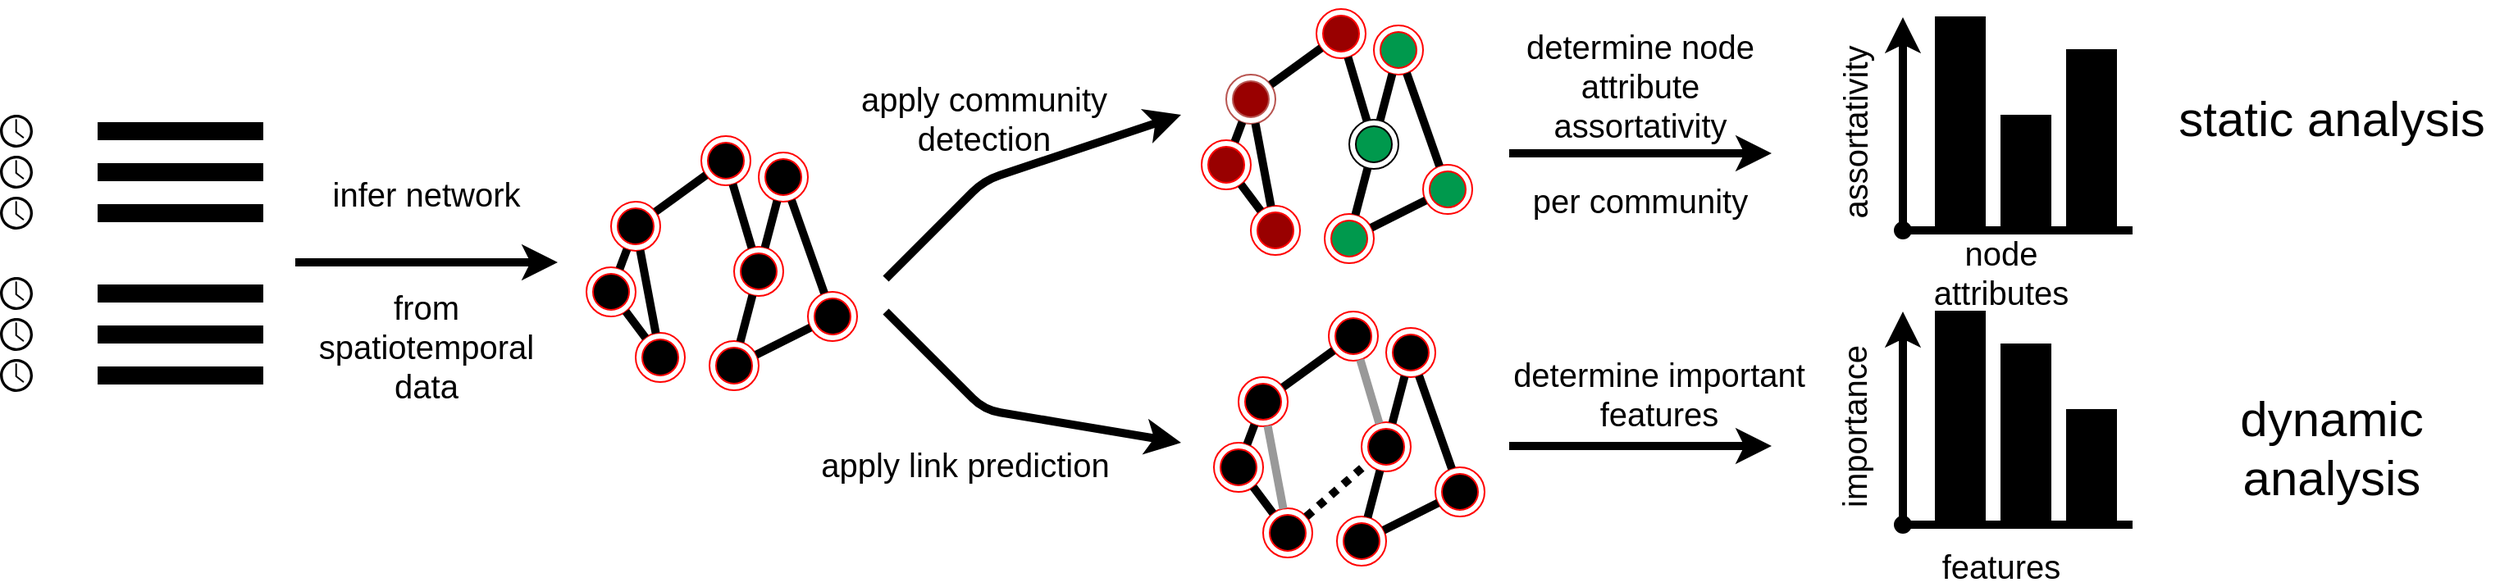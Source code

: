 <mxfile version="12.1.1" type="device" pages="1"><diagram id="subf_O9YQpP88Ri7kclx" name="Page-1"><mxGraphModel dx="2048" dy="1150" grid="1" gridSize="10" guides="1" tooltips="1" connect="1" arrows="1" fold="1" page="1" pageScale="1" pageWidth="1100" pageHeight="850" math="0" shadow="0"><root><mxCell id="0"/><mxCell id="1" parent="0"/><mxCell id="IWlTCMjSK_YL7ofLzkyr-25" value="" style="ellipse;html=1;shape=endState;fillColor=#990000;strokeColor=#ff0000;" parent="1" vertex="1"><mxGeometry x="802.5" y="15.5" width="30" height="30" as="geometry"/></mxCell><mxCell id="IWlTCMjSK_YL7ofLzkyr-26" value="" style="ellipse;html=1;shape=endState;fillColor=#990000;strokeColor=#ff0000;" parent="1" vertex="1"><mxGeometry x="732.5" y="95.5" width="30" height="30" as="geometry"/></mxCell><mxCell id="IWlTCMjSK_YL7ofLzkyr-27" value="" style="ellipse;html=1;shape=endState;fillColor=#990000;strokeColor=#b85450;" parent="1" vertex="1"><mxGeometry x="747.5" y="55.5" width="30" height="30" as="geometry"/></mxCell><mxCell id="IWlTCMjSK_YL7ofLzkyr-28" value="" style="ellipse;html=1;shape=endState;fillColor=#990000;strokeColor=#ff0000;" parent="1" vertex="1"><mxGeometry x="762.5" y="135.5" width="30" height="30" as="geometry"/></mxCell><mxCell id="IWlTCMjSK_YL7ofLzkyr-29" value="" style="ellipse;html=1;shape=endState;fillColor=#00994D;strokeColor=#ff0000;" parent="1" vertex="1"><mxGeometry x="807.5" y="140.5" width="30" height="30" as="geometry"/></mxCell><mxCell id="IWlTCMjSK_YL7ofLzkyr-30" value="" style="ellipse;html=1;shape=endState;fillColor=#00994D;strokeColor=#ff0000;" parent="1" vertex="1"><mxGeometry x="837.5" y="25.5" width="30" height="30" as="geometry"/></mxCell><mxCell id="IWlTCMjSK_YL7ofLzkyr-31" value="" style="ellipse;html=1;shape=endState;fillColor=#00994D;strokeColor=#000000;" parent="1" vertex="1"><mxGeometry x="822.5" y="83" width="30" height="30" as="geometry"/></mxCell><mxCell id="IWlTCMjSK_YL7ofLzkyr-32" value="" style="ellipse;html=1;shape=endState;fillColor=#00994D;strokeColor=#ff0000;" parent="1" vertex="1"><mxGeometry x="867.5" y="110.5" width="30" height="30" as="geometry"/></mxCell><mxCell id="IWlTCMjSK_YL7ofLzkyr-33" value="" style="endArrow=none;html=1;strokeWidth=5;" parent="1" source="IWlTCMjSK_YL7ofLzkyr-28" target="IWlTCMjSK_YL7ofLzkyr-26" edge="1"><mxGeometry width="50" height="50" relative="1" as="geometry"><mxPoint x="542.5" y="305.5" as="sourcePoint"/><mxPoint x="592.5" y="255.5" as="targetPoint"/></mxGeometry></mxCell><mxCell id="IWlTCMjSK_YL7ofLzkyr-34" value="" style="endArrow=none;html=1;strokeWidth=5;" parent="1" source="IWlTCMjSK_YL7ofLzkyr-26" target="IWlTCMjSK_YL7ofLzkyr-27" edge="1"><mxGeometry width="50" height="50" relative="1" as="geometry"><mxPoint x="778.5" y="148.5" as="sourcePoint"/><mxPoint x="766.5" y="132.5" as="targetPoint"/></mxGeometry></mxCell><mxCell id="IWlTCMjSK_YL7ofLzkyr-35" value="" style="endArrow=none;html=1;strokeWidth=5;" parent="1" source="IWlTCMjSK_YL7ofLzkyr-28" target="IWlTCMjSK_YL7ofLzkyr-27" edge="1"><mxGeometry width="50" height="50" relative="1" as="geometry"><mxPoint x="1092.5" y="55.5" as="sourcePoint"/><mxPoint x="766.5" y="132.5" as="targetPoint"/></mxGeometry></mxCell><mxCell id="IWlTCMjSK_YL7ofLzkyr-36" value="" style="endArrow=none;html=1;strokeWidth=5;" parent="1" source="IWlTCMjSK_YL7ofLzkyr-27" target="IWlTCMjSK_YL7ofLzkyr-25" edge="1"><mxGeometry width="50" height="50" relative="1" as="geometry"><mxPoint x="784.777" y="145.749" as="sourcePoint"/><mxPoint x="775.264" y="95.243" as="targetPoint"/></mxGeometry></mxCell><mxCell id="IWlTCMjSK_YL7ofLzkyr-37" value="" style="endArrow=none;html=1;strokeWidth=5;" parent="1" source="IWlTCMjSK_YL7ofLzkyr-30" target="IWlTCMjSK_YL7ofLzkyr-31" edge="1"><mxGeometry width="50" height="50" relative="1" as="geometry"><mxPoint x="793.107" y="36.107" as="sourcePoint"/><mxPoint x="801.893" y="44.893" as="targetPoint"/></mxGeometry></mxCell><mxCell id="IWlTCMjSK_YL7ofLzkyr-38" value="" style="endArrow=none;html=1;strokeWidth=5;" parent="1" source="IWlTCMjSK_YL7ofLzkyr-25" target="IWlTCMjSK_YL7ofLzkyr-31" edge="1"><mxGeometry width="50" height="50" relative="1" as="geometry"><mxPoint x="855.675" y="73.077" as="sourcePoint"/><mxPoint x="896.317" y="108.494" as="targetPoint"/></mxGeometry></mxCell><mxCell id="IWlTCMjSK_YL7ofLzkyr-39" value="" style="endArrow=none;html=1;strokeWidth=5;" parent="1" source="IWlTCMjSK_YL7ofLzkyr-30" target="IWlTCMjSK_YL7ofLzkyr-32" edge="1"><mxGeometry width="50" height="50" relative="1" as="geometry"><mxPoint x="820.675" y="68.077" as="sourcePoint"/><mxPoint x="839.124" y="95.556" as="targetPoint"/></mxGeometry></mxCell><mxCell id="IWlTCMjSK_YL7ofLzkyr-40" value="" style="endArrow=none;html=1;strokeWidth=5;" parent="1" source="IWlTCMjSK_YL7ofLzkyr-29" target="IWlTCMjSK_YL7ofLzkyr-32" edge="1"><mxGeometry width="50" height="50" relative="1" as="geometry"><mxPoint x="867.545" y="64.626" as="sourcePoint"/><mxPoint x="1027.5" y="270.5" as="targetPoint"/></mxGeometry></mxCell><mxCell id="IWlTCMjSK_YL7ofLzkyr-41" value="" style="endArrow=none;html=1;strokeWidth=5;" parent="1" source="IWlTCMjSK_YL7ofLzkyr-29" target="IWlTCMjSK_YL7ofLzkyr-31" edge="1"><mxGeometry width="50" height="50" relative="1" as="geometry"><mxPoint x="845.916" y="158.792" as="sourcePoint"/><mxPoint x="879.084" y="142.208" as="targetPoint"/></mxGeometry></mxCell><mxCell id="IWlTCMjSK_YL7ofLzkyr-42" value="" style="rounded=0;whiteSpace=wrap;html=1;strokeColor=#000000;fillColor=#000000;" parent="1" vertex="1"><mxGeometry x="1180" y="20.5" width="30" height="130" as="geometry"/></mxCell><mxCell id="IWlTCMjSK_YL7ofLzkyr-43" value="" style="rounded=0;whiteSpace=wrap;html=1;strokeColor=#000000;fillColor=#000000;" parent="1" vertex="1"><mxGeometry x="1220" y="80.5" width="30" height="70" as="geometry"/></mxCell><mxCell id="IWlTCMjSK_YL7ofLzkyr-44" value="" style="rounded=0;whiteSpace=wrap;html=1;strokeColor=#000000;fillColor=#000000;" parent="1" vertex="1"><mxGeometry x="1260" y="40.5" width="30" height="110" as="geometry"/></mxCell><mxCell id="IWlTCMjSK_YL7ofLzkyr-45" value="" style="endArrow=classic;html=1;strokeWidth=5;startArrow=oval;startFill=1;" parent="1" edge="1"><mxGeometry width="50" height="50" relative="1" as="geometry"><mxPoint x="1160" y="150.5" as="sourcePoint"/><mxPoint x="1160" y="20.5" as="targetPoint"/></mxGeometry></mxCell><mxCell id="IWlTCMjSK_YL7ofLzkyr-46" value="" style="endArrow=none;html=1;strokeWidth=5;" parent="1" edge="1"><mxGeometry width="50" height="50" relative="1" as="geometry"><mxPoint x="1160" y="150.5" as="sourcePoint"/><mxPoint x="1300" y="150.5" as="targetPoint"/></mxGeometry></mxCell><mxCell id="IWlTCMjSK_YL7ofLzkyr-47" value="node attributes&lt;br&gt;" style="text;html=1;strokeColor=none;fillColor=none;align=center;verticalAlign=middle;whiteSpace=wrap;rounded=0;fontSize=20;" parent="1" vertex="1"><mxGeometry x="1200" y="165.5" width="40" height="20" as="geometry"/></mxCell><mxCell id="IWlTCMjSK_YL7ofLzkyr-48" value="assortativity&lt;br&gt;" style="text;html=1;strokeColor=none;fillColor=none;align=center;verticalAlign=middle;whiteSpace=wrap;rounded=0;fontSize=20;horizontal=0;" parent="1" vertex="1"><mxGeometry x="1110" y="80.5" width="40" height="20" as="geometry"/></mxCell><mxCell id="IWlTCMjSK_YL7ofLzkyr-52" value="" style="endArrow=classic;html=1;strokeWidth=5;fontSize=20;" parent="1" edge="1"><mxGeometry width="50" height="50" relative="1" as="geometry"><mxPoint x="540" y="180" as="sourcePoint"/><mxPoint x="720" y="80" as="targetPoint"/><Array as="points"><mxPoint x="600" y="120"/></Array></mxGeometry></mxCell><mxCell id="IWlTCMjSK_YL7ofLzkyr-53" value="apply community detection&lt;br&gt;" style="text;html=1;strokeColor=none;fillColor=none;align=center;verticalAlign=middle;whiteSpace=wrap;rounded=0;fontSize=20;" parent="1" vertex="1"><mxGeometry x="520" y="71.5" width="160" height="20" as="geometry"/></mxCell><mxCell id="IWlTCMjSK_YL7ofLzkyr-54" value="" style="endArrow=classic;html=1;strokeWidth=5;fontSize=20;" parent="1" edge="1"><mxGeometry width="50" height="50" relative="1" as="geometry"><mxPoint x="920" y="103.5" as="sourcePoint"/><mxPoint x="1080.0" y="103.5" as="targetPoint"/></mxGeometry></mxCell><mxCell id="IWlTCMjSK_YL7ofLzkyr-55" value="determine node attribute assortativity&lt;br&gt;" style="text;html=1;strokeColor=none;fillColor=none;align=center;verticalAlign=middle;whiteSpace=wrap;rounded=0;fontSize=20;" parent="1" vertex="1"><mxGeometry x="920" y="51.5" width="160" height="20" as="geometry"/></mxCell><mxCell id="IWlTCMjSK_YL7ofLzkyr-56" value="per community&lt;br&gt;" style="text;html=1;strokeColor=none;fillColor=none;align=center;verticalAlign=middle;whiteSpace=wrap;rounded=0;fontSize=20;" parent="1" vertex="1"><mxGeometry x="920" y="121.5" width="160" height="20" as="geometry"/></mxCell><mxCell id="uxeXl-h5Xk41Uaq3CO64-57" value="" style="endArrow=classic;html=1;strokeWidth=5;fontSize=20;" parent="1" edge="1"><mxGeometry width="50" height="50" relative="1" as="geometry"><mxPoint x="540" y="200" as="sourcePoint"/><mxPoint x="720" y="280" as="targetPoint"/><Array as="points"><mxPoint x="600" y="260"/></Array></mxGeometry></mxCell><mxCell id="uxeXl-h5Xk41Uaq3CO64-58" value="" style="ellipse;html=1;shape=endState;fillColor=#000000;strokeColor=#ff0000;" parent="1" vertex="1"><mxGeometry x="810" y="200" width="30" height="30" as="geometry"/></mxCell><mxCell id="uxeXl-h5Xk41Uaq3CO64-59" value="" style="ellipse;html=1;shape=endState;fillColor=#000000;strokeColor=#ff0000;" parent="1" vertex="1"><mxGeometry x="740" y="280" width="30" height="30" as="geometry"/></mxCell><mxCell id="uxeXl-h5Xk41Uaq3CO64-60" value="" style="ellipse;html=1;shape=endState;fillColor=#000000;strokeColor=#ff0000;" parent="1" vertex="1"><mxGeometry x="755" y="240" width="30" height="30" as="geometry"/></mxCell><mxCell id="uxeXl-h5Xk41Uaq3CO64-61" value="" style="ellipse;html=1;shape=endState;fillColor=#000000;strokeColor=#ff0000;" parent="1" vertex="1"><mxGeometry x="770" y="320" width="30" height="30" as="geometry"/></mxCell><mxCell id="uxeXl-h5Xk41Uaq3CO64-62" value="" style="ellipse;html=1;shape=endState;fillColor=#000000;strokeColor=#ff0000;" parent="1" vertex="1"><mxGeometry x="815" y="325" width="30" height="30" as="geometry"/></mxCell><mxCell id="uxeXl-h5Xk41Uaq3CO64-63" value="" style="ellipse;html=1;shape=endState;fillColor=#000000;strokeColor=#ff0000;" parent="1" vertex="1"><mxGeometry x="845" y="210" width="30" height="30" as="geometry"/></mxCell><mxCell id="uxeXl-h5Xk41Uaq3CO64-64" value="" style="ellipse;html=1;shape=endState;fillColor=#000000;strokeColor=#ff0000;" parent="1" vertex="1"><mxGeometry x="830" y="267.5" width="30" height="30" as="geometry"/></mxCell><mxCell id="uxeXl-h5Xk41Uaq3CO64-65" value="" style="ellipse;html=1;shape=endState;fillColor=#000000;strokeColor=#ff0000;" parent="1" vertex="1"><mxGeometry x="875" y="295" width="30" height="30" as="geometry"/></mxCell><mxCell id="uxeXl-h5Xk41Uaq3CO64-66" value="" style="endArrow=none;html=1;strokeWidth=5;" parent="1" source="uxeXl-h5Xk41Uaq3CO64-61" target="uxeXl-h5Xk41Uaq3CO64-59" edge="1"><mxGeometry width="50" height="50" relative="1" as="geometry"><mxPoint x="550" y="490" as="sourcePoint"/><mxPoint x="600" y="440" as="targetPoint"/></mxGeometry></mxCell><mxCell id="uxeXl-h5Xk41Uaq3CO64-67" value="" style="endArrow=none;html=1;strokeWidth=5;" parent="1" source="uxeXl-h5Xk41Uaq3CO64-59" target="uxeXl-h5Xk41Uaq3CO64-60" edge="1"><mxGeometry width="50" height="50" relative="1" as="geometry"><mxPoint x="786" y="333" as="sourcePoint"/><mxPoint x="774" y="317" as="targetPoint"/></mxGeometry></mxCell><mxCell id="uxeXl-h5Xk41Uaq3CO64-68" value="" style="endArrow=none;html=1;strokeWidth=5;strokeColor=#999999;" parent="1" source="uxeXl-h5Xk41Uaq3CO64-61" target="uxeXl-h5Xk41Uaq3CO64-60" edge="1"><mxGeometry width="50" height="50" relative="1" as="geometry"><mxPoint x="1100" y="240" as="sourcePoint"/><mxPoint x="774" y="317" as="targetPoint"/></mxGeometry></mxCell><mxCell id="uxeXl-h5Xk41Uaq3CO64-69" value="" style="endArrow=none;html=1;strokeWidth=5;" parent="1" source="uxeXl-h5Xk41Uaq3CO64-60" target="uxeXl-h5Xk41Uaq3CO64-58" edge="1"><mxGeometry width="50" height="50" relative="1" as="geometry"><mxPoint x="792.277" y="330.249" as="sourcePoint"/><mxPoint x="782.764" y="279.743" as="targetPoint"/></mxGeometry></mxCell><mxCell id="uxeXl-h5Xk41Uaq3CO64-70" value="" style="endArrow=none;html=1;strokeWidth=5;" parent="1" source="uxeXl-h5Xk41Uaq3CO64-63" target="uxeXl-h5Xk41Uaq3CO64-64" edge="1"><mxGeometry width="50" height="50" relative="1" as="geometry"><mxPoint x="800.607" y="220.607" as="sourcePoint"/><mxPoint x="809.393" y="229.393" as="targetPoint"/></mxGeometry></mxCell><mxCell id="uxeXl-h5Xk41Uaq3CO64-71" value="" style="endArrow=none;html=1;strokeWidth=5;strokeColor=#999999;" parent="1" source="uxeXl-h5Xk41Uaq3CO64-58" target="uxeXl-h5Xk41Uaq3CO64-64" edge="1"><mxGeometry width="50" height="50" relative="1" as="geometry"><mxPoint x="863.175" y="257.577" as="sourcePoint"/><mxPoint x="903.817" y="292.994" as="targetPoint"/></mxGeometry></mxCell><mxCell id="uxeXl-h5Xk41Uaq3CO64-72" value="" style="endArrow=none;html=1;strokeWidth=5;" parent="1" source="uxeXl-h5Xk41Uaq3CO64-63" target="uxeXl-h5Xk41Uaq3CO64-65" edge="1"><mxGeometry width="50" height="50" relative="1" as="geometry"><mxPoint x="828.175" y="252.577" as="sourcePoint"/><mxPoint x="846.624" y="280.056" as="targetPoint"/></mxGeometry></mxCell><mxCell id="uxeXl-h5Xk41Uaq3CO64-73" value="" style="endArrow=none;html=1;strokeWidth=5;" parent="1" source="uxeXl-h5Xk41Uaq3CO64-62" target="uxeXl-h5Xk41Uaq3CO64-65" edge="1"><mxGeometry width="50" height="50" relative="1" as="geometry"><mxPoint x="875.045" y="249.126" as="sourcePoint"/><mxPoint x="1035" y="455" as="targetPoint"/></mxGeometry></mxCell><mxCell id="uxeXl-h5Xk41Uaq3CO64-74" value="" style="endArrow=none;html=1;strokeWidth=5;" parent="1" source="uxeXl-h5Xk41Uaq3CO64-62" target="uxeXl-h5Xk41Uaq3CO64-64" edge="1"><mxGeometry width="50" height="50" relative="1" as="geometry"><mxPoint x="853.416" y="343.292" as="sourcePoint"/><mxPoint x="886.584" y="326.708" as="targetPoint"/></mxGeometry></mxCell><mxCell id="uxeXl-h5Xk41Uaq3CO64-75" value="" style="endArrow=none;html=1;strokeWidth=5;strokeColor=#000000;dashed=1;dashPattern=1 1;" parent="1" source="uxeXl-h5Xk41Uaq3CO64-61" target="uxeXl-h5Xk41Uaq3CO64-64" edge="1"><mxGeometry width="50" height="50" relative="1" as="geometry"><mxPoint x="839.085" y="239.433" as="sourcePoint"/><mxPoint x="850.709" y="278.127" as="targetPoint"/></mxGeometry></mxCell><mxCell id="uxeXl-h5Xk41Uaq3CO64-76" value="apply link prediction&lt;br&gt;" style="text;html=1;strokeColor=none;fillColor=none;align=center;verticalAlign=middle;whiteSpace=wrap;rounded=0;fontSize=20;" parent="1" vertex="1"><mxGeometry x="497" y="282.5" width="183" height="20" as="geometry"/></mxCell><mxCell id="uxeXl-h5Xk41Uaq3CO64-77" value="" style="endArrow=classic;html=1;strokeWidth=5;fontSize=20;" parent="1" edge="1"><mxGeometry width="50" height="50" relative="1" as="geometry"><mxPoint x="920" y="282" as="sourcePoint"/><mxPoint x="1080" y="282" as="targetPoint"/></mxGeometry></mxCell><mxCell id="uxeXl-h5Xk41Uaq3CO64-78" value="determine important features&lt;br&gt;" style="text;html=1;strokeColor=none;fillColor=none;align=center;verticalAlign=middle;whiteSpace=wrap;rounded=0;fontSize=20;" parent="1" vertex="1"><mxGeometry x="920" y="240" width="183" height="20" as="geometry"/></mxCell><mxCell id="uxeXl-h5Xk41Uaq3CO64-79" value="" style="rounded=0;whiteSpace=wrap;html=1;strokeColor=#000000;fillColor=#000000;" parent="1" vertex="1"><mxGeometry x="1180" y="200" width="30" height="130" as="geometry"/></mxCell><mxCell id="uxeXl-h5Xk41Uaq3CO64-80" value="" style="rounded=0;whiteSpace=wrap;html=1;strokeColor=#000000;fillColor=#000000;" parent="1" vertex="1"><mxGeometry x="1260" y="260" width="30" height="70" as="geometry"/></mxCell><mxCell id="uxeXl-h5Xk41Uaq3CO64-81" value="" style="rounded=0;whiteSpace=wrap;html=1;strokeColor=#000000;fillColor=#000000;" parent="1" vertex="1"><mxGeometry x="1220" y="220" width="30" height="110" as="geometry"/></mxCell><mxCell id="uxeXl-h5Xk41Uaq3CO64-82" value="" style="endArrow=classic;html=1;strokeWidth=5;startArrow=oval;startFill=1;" parent="1" edge="1"><mxGeometry width="50" height="50" relative="1" as="geometry"><mxPoint x="1160" y="330" as="sourcePoint"/><mxPoint x="1160" y="200" as="targetPoint"/></mxGeometry></mxCell><mxCell id="uxeXl-h5Xk41Uaq3CO64-83" value="" style="endArrow=none;html=1;strokeWidth=5;" parent="1" edge="1"><mxGeometry width="50" height="50" relative="1" as="geometry"><mxPoint x="1160" y="330" as="sourcePoint"/><mxPoint x="1300" y="330" as="targetPoint"/></mxGeometry></mxCell><mxCell id="uxeXl-h5Xk41Uaq3CO64-84" value="features&lt;br&gt;" style="text;html=1;strokeColor=none;fillColor=none;align=center;verticalAlign=middle;whiteSpace=wrap;rounded=0;fontSize=20;" parent="1" vertex="1"><mxGeometry x="1200" y="345" width="40" height="20" as="geometry"/></mxCell><mxCell id="uxeXl-h5Xk41Uaq3CO64-85" value="importance&lt;br&gt;" style="text;html=1;strokeColor=none;fillColor=none;align=center;verticalAlign=middle;whiteSpace=wrap;rounded=0;fontSize=20;horizontal=0;" parent="1" vertex="1"><mxGeometry x="1110" y="260" width="40" height="20" as="geometry"/></mxCell><mxCell id="uxeXl-h5Xk41Uaq3CO64-86" value="&lt;font style=&quot;font-size: 30px&quot;&gt;dynamic analysis&lt;/font&gt;" style="text;html=1;strokeColor=none;fillColor=none;align=center;verticalAlign=middle;whiteSpace=wrap;rounded=0;fontSize=30;" parent="1" vertex="1"><mxGeometry x="1319.853" y="272.5" width="203" height="20" as="geometry"/></mxCell><mxCell id="uxeXl-h5Xk41Uaq3CO64-87" value="static analysis" style="text;html=1;strokeColor=none;fillColor=none;align=center;verticalAlign=middle;whiteSpace=wrap;rounded=0;fontSize=30;" parent="1" vertex="1"><mxGeometry x="1320" y="71.5" width="203" height="20" as="geometry"/></mxCell><mxCell id="uxeXl-h5Xk41Uaq3CO64-88" value="" style="group" parent="1" vertex="1" connectable="0"><mxGeometry y="80" width="340" height="169" as="geometry"/></mxCell><mxCell id="IWlTCMjSK_YL7ofLzkyr-49" value="" style="endArrow=classic;html=1;strokeWidth=5;fontSize=20;" parent="uxeXl-h5Xk41Uaq3CO64-88" edge="1"><mxGeometry width="50" height="50" relative="1" as="geometry"><mxPoint x="180" y="90" as="sourcePoint"/><mxPoint x="340" y="90" as="targetPoint"/></mxGeometry></mxCell><mxCell id="IWlTCMjSK_YL7ofLzkyr-50" value="infer network&lt;br&gt;" style="text;html=1;strokeColor=none;fillColor=none;align=center;verticalAlign=middle;whiteSpace=wrap;rounded=0;fontSize=20;" parent="uxeXl-h5Xk41Uaq3CO64-88" vertex="1"><mxGeometry x="180" y="38" width="160" height="20" as="geometry"/></mxCell><mxCell id="uxeXl-h5Xk41Uaq3CO64-1" value="from spatiotemporal data&lt;br&gt;" style="text;html=1;strokeColor=none;fillColor=none;align=center;verticalAlign=middle;whiteSpace=wrap;rounded=0;fontSize=20;" parent="uxeXl-h5Xk41Uaq3CO64-88" vertex="1"><mxGeometry x="180" y="130.5" width="160" height="20" as="geometry"/></mxCell><mxCell id="uxeXl-h5Xk41Uaq3CO64-43" value="" style="group" parent="uxeXl-h5Xk41Uaq3CO64-88" vertex="1" connectable="0"><mxGeometry width="160" height="70" as="geometry"/></mxCell><mxCell id="uxeXl-h5Xk41Uaq3CO64-34" value="" style="group" parent="uxeXl-h5Xk41Uaq3CO64-43" vertex="1" connectable="0"><mxGeometry width="160" height="20" as="geometry"/></mxCell><mxCell id="uxeXl-h5Xk41Uaq3CO64-2" value="" style="pointerEvents=1;shadow=0;dashed=0;html=1;strokeColor=none;fillColor=#000000;labelPosition=center;verticalLabelPosition=bottom;verticalAlign=top;outlineConnect=0;align=center;shape=mxgraph.office.concepts.clock;" parent="uxeXl-h5Xk41Uaq3CO64-34" vertex="1"><mxGeometry width="20" height="20" as="geometry"/></mxCell><mxCell id="uxeXl-h5Xk41Uaq3CO64-5" value="" style="rounded=0;whiteSpace=wrap;html=1;fillColor=#000000;" parent="uxeXl-h5Xk41Uaq3CO64-34" vertex="1"><mxGeometry x="60" y="5" width="100" height="10" as="geometry"/></mxCell><mxCell id="uxeXl-h5Xk41Uaq3CO64-9" value="" style="shape=image;html=1;verticalAlign=top;verticalLabelPosition=bottom;labelBackgroundColor=#ffffff;imageAspect=0;aspect=fixed;image=https://cdn1.iconfinder.com/data/icons/office-250/32/Artboard_10-128.png;fillColor=#000000;" parent="uxeXl-h5Xk41Uaq3CO64-34" vertex="1"><mxGeometry x="30" width="21" height="21" as="geometry"/></mxCell><mxCell id="uxeXl-h5Xk41Uaq3CO64-35" value="" style="group" parent="uxeXl-h5Xk41Uaq3CO64-43" vertex="1" connectable="0"><mxGeometry y="25" width="160" height="20" as="geometry"/></mxCell><mxCell id="uxeXl-h5Xk41Uaq3CO64-36" value="" style="pointerEvents=1;shadow=0;dashed=0;html=1;strokeColor=none;fillColor=#000000;labelPosition=center;verticalLabelPosition=bottom;verticalAlign=top;outlineConnect=0;align=center;shape=mxgraph.office.concepts.clock;" parent="uxeXl-h5Xk41Uaq3CO64-35" vertex="1"><mxGeometry width="20" height="20" as="geometry"/></mxCell><mxCell id="uxeXl-h5Xk41Uaq3CO64-37" value="" style="rounded=0;whiteSpace=wrap;html=1;fillColor=#000000;" parent="uxeXl-h5Xk41Uaq3CO64-35" vertex="1"><mxGeometry x="60" y="5" width="100" height="10" as="geometry"/></mxCell><mxCell id="uxeXl-h5Xk41Uaq3CO64-38" value="" style="shape=image;html=1;verticalAlign=top;verticalLabelPosition=bottom;labelBackgroundColor=#ffffff;imageAspect=0;aspect=fixed;image=https://cdn1.iconfinder.com/data/icons/office-250/32/Artboard_10-128.png;fillColor=#000000;" parent="uxeXl-h5Xk41Uaq3CO64-35" vertex="1"><mxGeometry x="30" width="21" height="21" as="geometry"/></mxCell><mxCell id="uxeXl-h5Xk41Uaq3CO64-39" value="" style="group" parent="uxeXl-h5Xk41Uaq3CO64-43" vertex="1" connectable="0"><mxGeometry y="50" width="160" height="20" as="geometry"/></mxCell><mxCell id="uxeXl-h5Xk41Uaq3CO64-40" value="" style="pointerEvents=1;shadow=0;dashed=0;html=1;strokeColor=none;fillColor=#000000;labelPosition=center;verticalLabelPosition=bottom;verticalAlign=top;outlineConnect=0;align=center;shape=mxgraph.office.concepts.clock;" parent="uxeXl-h5Xk41Uaq3CO64-39" vertex="1"><mxGeometry width="20" height="20" as="geometry"/></mxCell><mxCell id="uxeXl-h5Xk41Uaq3CO64-41" value="" style="rounded=0;whiteSpace=wrap;html=1;fillColor=#000000;" parent="uxeXl-h5Xk41Uaq3CO64-39" vertex="1"><mxGeometry x="60" y="5" width="100" height="10" as="geometry"/></mxCell><mxCell id="uxeXl-h5Xk41Uaq3CO64-42" value="" style="shape=image;html=1;verticalAlign=top;verticalLabelPosition=bottom;labelBackgroundColor=#ffffff;imageAspect=0;aspect=fixed;image=https://cdn1.iconfinder.com/data/icons/office-250/32/Artboard_10-128.png;fillColor=#000000;" parent="uxeXl-h5Xk41Uaq3CO64-39" vertex="1"><mxGeometry x="30" width="21" height="21" as="geometry"/></mxCell><mxCell id="uxeXl-h5Xk41Uaq3CO64-44" value="" style="group" parent="uxeXl-h5Xk41Uaq3CO64-88" vertex="1" connectable="0"><mxGeometry y="99" width="160" height="70" as="geometry"/></mxCell><mxCell id="uxeXl-h5Xk41Uaq3CO64-45" value="" style="group" parent="uxeXl-h5Xk41Uaq3CO64-44" vertex="1" connectable="0"><mxGeometry width="160" height="20" as="geometry"/></mxCell><mxCell id="uxeXl-h5Xk41Uaq3CO64-46" value="" style="pointerEvents=1;shadow=0;dashed=0;html=1;strokeColor=none;fillColor=#000000;labelPosition=center;verticalLabelPosition=bottom;verticalAlign=top;outlineConnect=0;align=center;shape=mxgraph.office.concepts.clock;" parent="uxeXl-h5Xk41Uaq3CO64-45" vertex="1"><mxGeometry width="20" height="20" as="geometry"/></mxCell><mxCell id="uxeXl-h5Xk41Uaq3CO64-47" value="" style="rounded=0;whiteSpace=wrap;html=1;fillColor=#000000;" parent="uxeXl-h5Xk41Uaq3CO64-45" vertex="1"><mxGeometry x="60" y="5" width="100" height="10" as="geometry"/></mxCell><mxCell id="uxeXl-h5Xk41Uaq3CO64-48" value="" style="shape=image;html=1;verticalAlign=top;verticalLabelPosition=bottom;labelBackgroundColor=#ffffff;imageAspect=0;aspect=fixed;image=https://cdn1.iconfinder.com/data/icons/office-250/32/Artboard_10-128.png;fillColor=#000000;" parent="uxeXl-h5Xk41Uaq3CO64-45" vertex="1"><mxGeometry x="30" width="21" height="21" as="geometry"/></mxCell><mxCell id="uxeXl-h5Xk41Uaq3CO64-49" value="" style="group" parent="uxeXl-h5Xk41Uaq3CO64-44" vertex="1" connectable="0"><mxGeometry y="25" width="160" height="20" as="geometry"/></mxCell><mxCell id="uxeXl-h5Xk41Uaq3CO64-50" value="" style="pointerEvents=1;shadow=0;dashed=0;html=1;strokeColor=none;fillColor=#000000;labelPosition=center;verticalLabelPosition=bottom;verticalAlign=top;outlineConnect=0;align=center;shape=mxgraph.office.concepts.clock;" parent="uxeXl-h5Xk41Uaq3CO64-49" vertex="1"><mxGeometry width="20" height="20" as="geometry"/></mxCell><mxCell id="uxeXl-h5Xk41Uaq3CO64-51" value="" style="rounded=0;whiteSpace=wrap;html=1;fillColor=#000000;" parent="uxeXl-h5Xk41Uaq3CO64-49" vertex="1"><mxGeometry x="60" y="5" width="100" height="10" as="geometry"/></mxCell><mxCell id="uxeXl-h5Xk41Uaq3CO64-52" value="" style="shape=image;html=1;verticalAlign=top;verticalLabelPosition=bottom;labelBackgroundColor=#ffffff;imageAspect=0;aspect=fixed;image=https://cdn1.iconfinder.com/data/icons/office-250/32/Artboard_10-128.png;fillColor=#000000;" parent="uxeXl-h5Xk41Uaq3CO64-49" vertex="1"><mxGeometry x="30" width="21" height="21" as="geometry"/></mxCell><mxCell id="uxeXl-h5Xk41Uaq3CO64-53" value="" style="group" parent="uxeXl-h5Xk41Uaq3CO64-44" vertex="1" connectable="0"><mxGeometry y="50" width="160" height="20" as="geometry"/></mxCell><mxCell id="uxeXl-h5Xk41Uaq3CO64-54" value="" style="pointerEvents=1;shadow=0;dashed=0;html=1;strokeColor=none;fillColor=#000000;labelPosition=center;verticalLabelPosition=bottom;verticalAlign=top;outlineConnect=0;align=center;shape=mxgraph.office.concepts.clock;" parent="uxeXl-h5Xk41Uaq3CO64-53" vertex="1"><mxGeometry width="20" height="20" as="geometry"/></mxCell><mxCell id="uxeXl-h5Xk41Uaq3CO64-55" value="" style="rounded=0;whiteSpace=wrap;html=1;fillColor=#000000;" parent="uxeXl-h5Xk41Uaq3CO64-53" vertex="1"><mxGeometry x="60" y="5" width="100" height="10" as="geometry"/></mxCell><mxCell id="uxeXl-h5Xk41Uaq3CO64-56" value="" style="shape=image;html=1;verticalAlign=top;verticalLabelPosition=bottom;labelBackgroundColor=#ffffff;imageAspect=0;aspect=fixed;image=https://cdn1.iconfinder.com/data/icons/office-250/32/Artboard_10-128.png;fillColor=#000000;" parent="uxeXl-h5Xk41Uaq3CO64-53" vertex="1"><mxGeometry x="30" width="21" height="21" as="geometry"/></mxCell><mxCell id="uxeXl-h5Xk41Uaq3CO64-92" value="" style="group" parent="1" vertex="1" connectable="0"><mxGeometry x="357.5" y="93" width="165" height="155" as="geometry"/></mxCell><mxCell id="IWlTCMjSK_YL7ofLzkyr-3" value="" style="ellipse;html=1;shape=endState;fillColor=#000000;strokeColor=#ff0000;" parent="uxeXl-h5Xk41Uaq3CO64-92" vertex="1"><mxGeometry x="70" width="30" height="30" as="geometry"/></mxCell><mxCell id="IWlTCMjSK_YL7ofLzkyr-5" value="" style="ellipse;html=1;shape=endState;fillColor=#000000;strokeColor=#ff0000;" parent="uxeXl-h5Xk41Uaq3CO64-92" vertex="1"><mxGeometry y="80" width="30" height="30" as="geometry"/></mxCell><mxCell id="IWlTCMjSK_YL7ofLzkyr-6" value="" style="ellipse;html=1;shape=endState;fillColor=#000000;strokeColor=#ff0000;" parent="uxeXl-h5Xk41Uaq3CO64-92" vertex="1"><mxGeometry x="15" y="40" width="30" height="30" as="geometry"/></mxCell><mxCell id="IWlTCMjSK_YL7ofLzkyr-7" value="" style="ellipse;html=1;shape=endState;fillColor=#000000;strokeColor=#ff0000;" parent="uxeXl-h5Xk41Uaq3CO64-92" vertex="1"><mxGeometry x="30" y="120" width="30" height="30" as="geometry"/></mxCell><mxCell id="IWlTCMjSK_YL7ofLzkyr-8" value="" style="ellipse;html=1;shape=endState;fillColor=#000000;strokeColor=#ff0000;" parent="uxeXl-h5Xk41Uaq3CO64-92" vertex="1"><mxGeometry x="75" y="125" width="30" height="30" as="geometry"/></mxCell><mxCell id="IWlTCMjSK_YL7ofLzkyr-9" value="" style="ellipse;html=1;shape=endState;fillColor=#000000;strokeColor=#ff0000;" parent="uxeXl-h5Xk41Uaq3CO64-92" vertex="1"><mxGeometry x="105" y="10" width="30" height="30" as="geometry"/></mxCell><mxCell id="IWlTCMjSK_YL7ofLzkyr-10" value="" style="ellipse;html=1;shape=endState;fillColor=#000000;strokeColor=#ff0000;" parent="uxeXl-h5Xk41Uaq3CO64-92" vertex="1"><mxGeometry x="90" y="67.5" width="30" height="30" as="geometry"/></mxCell><mxCell id="IWlTCMjSK_YL7ofLzkyr-11" value="" style="ellipse;html=1;shape=endState;fillColor=#000000;strokeColor=#ff0000;" parent="uxeXl-h5Xk41Uaq3CO64-92" vertex="1"><mxGeometry x="135" y="95" width="30" height="30" as="geometry"/></mxCell><mxCell id="IWlTCMjSK_YL7ofLzkyr-14" value="" style="endArrow=none;html=1;strokeWidth=5;" parent="uxeXl-h5Xk41Uaq3CO64-92" source="IWlTCMjSK_YL7ofLzkyr-7" target="IWlTCMjSK_YL7ofLzkyr-5" edge="1"><mxGeometry width="50" height="50" relative="1" as="geometry"><mxPoint x="-190" y="290" as="sourcePoint"/><mxPoint x="-140" y="240" as="targetPoint"/></mxGeometry></mxCell><mxCell id="IWlTCMjSK_YL7ofLzkyr-16" value="" style="endArrow=none;html=1;strokeWidth=5;" parent="uxeXl-h5Xk41Uaq3CO64-92" source="IWlTCMjSK_YL7ofLzkyr-5" target="IWlTCMjSK_YL7ofLzkyr-6" edge="1"><mxGeometry width="50" height="50" relative="1" as="geometry"><mxPoint x="46" y="133" as="sourcePoint"/><mxPoint x="34" y="117" as="targetPoint"/></mxGeometry></mxCell><mxCell id="IWlTCMjSK_YL7ofLzkyr-17" value="" style="endArrow=none;html=1;strokeWidth=5;" parent="uxeXl-h5Xk41Uaq3CO64-92" source="IWlTCMjSK_YL7ofLzkyr-7" target="IWlTCMjSK_YL7ofLzkyr-6" edge="1"><mxGeometry width="50" height="50" relative="1" as="geometry"><mxPoint x="360" y="40" as="sourcePoint"/><mxPoint x="34" y="117" as="targetPoint"/></mxGeometry></mxCell><mxCell id="IWlTCMjSK_YL7ofLzkyr-18" value="" style="endArrow=none;html=1;strokeWidth=5;" parent="uxeXl-h5Xk41Uaq3CO64-92" source="IWlTCMjSK_YL7ofLzkyr-6" target="IWlTCMjSK_YL7ofLzkyr-3" edge="1"><mxGeometry width="50" height="50" relative="1" as="geometry"><mxPoint x="52.277" y="130.249" as="sourcePoint"/><mxPoint x="42.764" y="79.743" as="targetPoint"/></mxGeometry></mxCell><mxCell id="IWlTCMjSK_YL7ofLzkyr-20" value="" style="endArrow=none;html=1;strokeWidth=5;" parent="uxeXl-h5Xk41Uaq3CO64-92" source="IWlTCMjSK_YL7ofLzkyr-9" target="IWlTCMjSK_YL7ofLzkyr-10" edge="1"><mxGeometry width="50" height="50" relative="1" as="geometry"><mxPoint x="60.607" y="20.607" as="sourcePoint"/><mxPoint x="69.393" y="29.393" as="targetPoint"/></mxGeometry></mxCell><mxCell id="IWlTCMjSK_YL7ofLzkyr-21" value="" style="endArrow=none;html=1;strokeWidth=5;" parent="uxeXl-h5Xk41Uaq3CO64-92" source="IWlTCMjSK_YL7ofLzkyr-3" target="IWlTCMjSK_YL7ofLzkyr-10" edge="1"><mxGeometry width="50" height="50" relative="1" as="geometry"><mxPoint x="123.175" y="57.577" as="sourcePoint"/><mxPoint x="163.817" y="92.994" as="targetPoint"/></mxGeometry></mxCell><mxCell id="IWlTCMjSK_YL7ofLzkyr-22" value="" style="endArrow=none;html=1;strokeWidth=5;" parent="uxeXl-h5Xk41Uaq3CO64-92" source="IWlTCMjSK_YL7ofLzkyr-9" target="IWlTCMjSK_YL7ofLzkyr-11" edge="1"><mxGeometry width="50" height="50" relative="1" as="geometry"><mxPoint x="88.175" y="52.577" as="sourcePoint"/><mxPoint x="106.624" y="80.056" as="targetPoint"/></mxGeometry></mxCell><mxCell id="IWlTCMjSK_YL7ofLzkyr-23" value="" style="endArrow=none;html=1;strokeWidth=5;" parent="uxeXl-h5Xk41Uaq3CO64-92" source="IWlTCMjSK_YL7ofLzkyr-8" target="IWlTCMjSK_YL7ofLzkyr-11" edge="1"><mxGeometry width="50" height="50" relative="1" as="geometry"><mxPoint x="135.045" y="49.126" as="sourcePoint"/><mxPoint x="295" y="255" as="targetPoint"/></mxGeometry></mxCell><mxCell id="IWlTCMjSK_YL7ofLzkyr-24" value="" style="endArrow=none;html=1;strokeWidth=5;" parent="uxeXl-h5Xk41Uaq3CO64-92" source="IWlTCMjSK_YL7ofLzkyr-8" target="IWlTCMjSK_YL7ofLzkyr-10" edge="1"><mxGeometry width="50" height="50" relative="1" as="geometry"><mxPoint x="113.416" y="143.292" as="sourcePoint"/><mxPoint x="146.584" y="126.708" as="targetPoint"/></mxGeometry></mxCell></root></mxGraphModel></diagram></mxfile>
